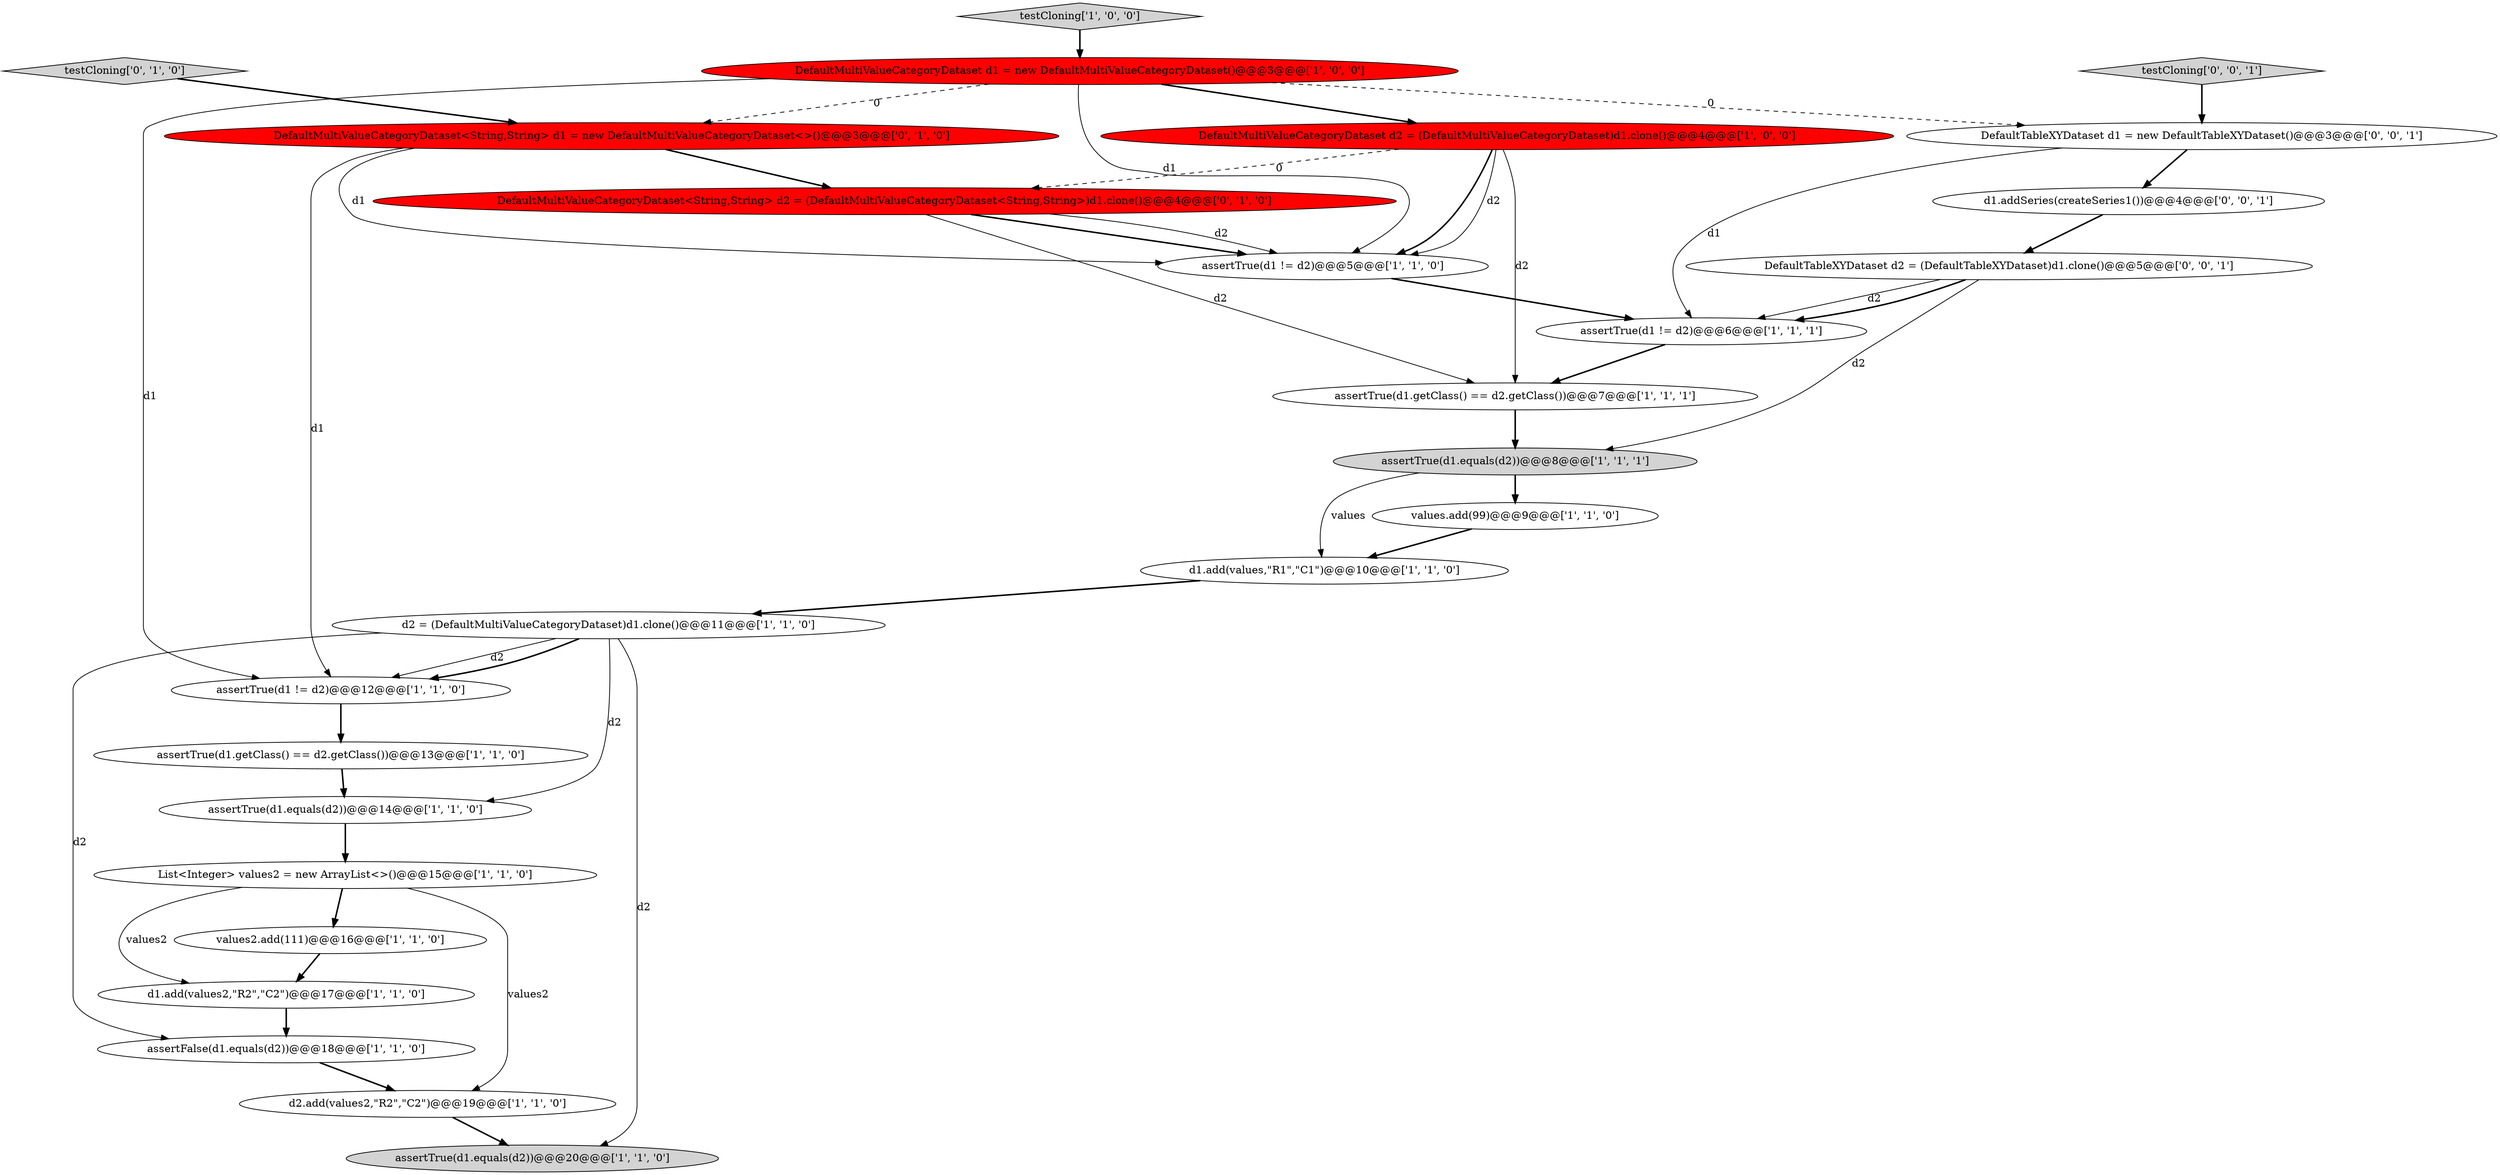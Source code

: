digraph {
4 [style = filled, label = "d2.add(values2,\"R2\",\"C2\")@@@19@@@['1', '1', '0']", fillcolor = white, shape = ellipse image = "AAA0AAABBB1BBB"];
18 [style = filled, label = "testCloning['1', '0', '0']", fillcolor = lightgray, shape = diamond image = "AAA0AAABBB1BBB"];
8 [style = filled, label = "assertTrue(d1 != d2)@@@5@@@['1', '1', '0']", fillcolor = white, shape = ellipse image = "AAA0AAABBB1BBB"];
19 [style = filled, label = "DefaultMultiValueCategoryDataset<String,String> d1 = new DefaultMultiValueCategoryDataset<>()@@@3@@@['0', '1', '0']", fillcolor = red, shape = ellipse image = "AAA1AAABBB2BBB"];
14 [style = filled, label = "assertTrue(d1.getClass() == d2.getClass())@@@13@@@['1', '1', '0']", fillcolor = white, shape = ellipse image = "AAA0AAABBB1BBB"];
20 [style = filled, label = "DefaultMultiValueCategoryDataset<String,String> d2 = (DefaultMultiValueCategoryDataset<String,String>)d1.clone()@@@4@@@['0', '1', '0']", fillcolor = red, shape = ellipse image = "AAA1AAABBB2BBB"];
16 [style = filled, label = "assertTrue(d1.equals(d2))@@@20@@@['1', '1', '0']", fillcolor = lightgray, shape = ellipse image = "AAA0AAABBB1BBB"];
25 [style = filled, label = "d1.addSeries(createSeries1())@@@4@@@['0', '0', '1']", fillcolor = white, shape = ellipse image = "AAA0AAABBB3BBB"];
24 [style = filled, label = "DefaultTableXYDataset d2 = (DefaultTableXYDataset)d1.clone()@@@5@@@['0', '0', '1']", fillcolor = white, shape = ellipse image = "AAA0AAABBB3BBB"];
23 [style = filled, label = "DefaultTableXYDataset d1 = new DefaultTableXYDataset()@@@3@@@['0', '0', '1']", fillcolor = white, shape = ellipse image = "AAA0AAABBB3BBB"];
13 [style = filled, label = "assertTrue(d1 != d2)@@@6@@@['1', '1', '1']", fillcolor = white, shape = ellipse image = "AAA0AAABBB1BBB"];
22 [style = filled, label = "testCloning['0', '0', '1']", fillcolor = lightgray, shape = diamond image = "AAA0AAABBB3BBB"];
12 [style = filled, label = "assertTrue(d1.equals(d2))@@@14@@@['1', '1', '0']", fillcolor = white, shape = ellipse image = "AAA0AAABBB1BBB"];
17 [style = filled, label = "assertTrue(d1.equals(d2))@@@8@@@['1', '1', '1']", fillcolor = lightgray, shape = ellipse image = "AAA0AAABBB1BBB"];
15 [style = filled, label = "d1.add(values2,\"R2\",\"C2\")@@@17@@@['1', '1', '0']", fillcolor = white, shape = ellipse image = "AAA0AAABBB1BBB"];
10 [style = filled, label = "List<Integer> values2 = new ArrayList<>()@@@15@@@['1', '1', '0']", fillcolor = white, shape = ellipse image = "AAA0AAABBB1BBB"];
0 [style = filled, label = "values.add(99)@@@9@@@['1', '1', '0']", fillcolor = white, shape = ellipse image = "AAA0AAABBB1BBB"];
11 [style = filled, label = "DefaultMultiValueCategoryDataset d2 = (DefaultMultiValueCategoryDataset)d1.clone()@@@4@@@['1', '0', '0']", fillcolor = red, shape = ellipse image = "AAA1AAABBB1BBB"];
7 [style = filled, label = "values2.add(111)@@@16@@@['1', '1', '0']", fillcolor = white, shape = ellipse image = "AAA0AAABBB1BBB"];
1 [style = filled, label = "assertTrue(d1 != d2)@@@12@@@['1', '1', '0']", fillcolor = white, shape = ellipse image = "AAA0AAABBB1BBB"];
21 [style = filled, label = "testCloning['0', '1', '0']", fillcolor = lightgray, shape = diamond image = "AAA0AAABBB2BBB"];
6 [style = filled, label = "assertTrue(d1.getClass() == d2.getClass())@@@7@@@['1', '1', '1']", fillcolor = white, shape = ellipse image = "AAA0AAABBB1BBB"];
9 [style = filled, label = "d2 = (DefaultMultiValueCategoryDataset)d1.clone()@@@11@@@['1', '1', '0']", fillcolor = white, shape = ellipse image = "AAA0AAABBB1BBB"];
3 [style = filled, label = "assertFalse(d1.equals(d2))@@@18@@@['1', '1', '0']", fillcolor = white, shape = ellipse image = "AAA0AAABBB1BBB"];
2 [style = filled, label = "DefaultMultiValueCategoryDataset d1 = new DefaultMultiValueCategoryDataset()@@@3@@@['1', '0', '0']", fillcolor = red, shape = ellipse image = "AAA1AAABBB1BBB"];
5 [style = filled, label = "d1.add(values,\"R1\",\"C1\")@@@10@@@['1', '1', '0']", fillcolor = white, shape = ellipse image = "AAA0AAABBB1BBB"];
2->23 [style = dashed, label="0"];
6->17 [style = bold, label=""];
23->25 [style = bold, label=""];
2->19 [style = dashed, label="0"];
11->20 [style = dashed, label="0"];
5->9 [style = bold, label=""];
21->19 [style = bold, label=""];
11->8 [style = solid, label="d2"];
9->16 [style = solid, label="d2"];
19->20 [style = bold, label=""];
20->8 [style = solid, label="d2"];
24->17 [style = solid, label="d2"];
9->1 [style = solid, label="d2"];
18->2 [style = bold, label=""];
9->3 [style = solid, label="d2"];
15->3 [style = bold, label=""];
10->7 [style = bold, label=""];
3->4 [style = bold, label=""];
22->23 [style = bold, label=""];
20->6 [style = solid, label="d2"];
19->8 [style = solid, label="d1"];
25->24 [style = bold, label=""];
9->12 [style = solid, label="d2"];
20->8 [style = bold, label=""];
12->10 [style = bold, label=""];
17->0 [style = bold, label=""];
17->5 [style = solid, label="values"];
2->1 [style = solid, label="d1"];
10->15 [style = solid, label="values2"];
24->13 [style = solid, label="d2"];
14->12 [style = bold, label=""];
2->8 [style = solid, label="d1"];
10->4 [style = solid, label="values2"];
19->1 [style = solid, label="d1"];
11->8 [style = bold, label=""];
7->15 [style = bold, label=""];
1->14 [style = bold, label=""];
23->13 [style = solid, label="d1"];
13->6 [style = bold, label=""];
9->1 [style = bold, label=""];
11->6 [style = solid, label="d2"];
2->11 [style = bold, label=""];
4->16 [style = bold, label=""];
8->13 [style = bold, label=""];
0->5 [style = bold, label=""];
24->13 [style = bold, label=""];
}
